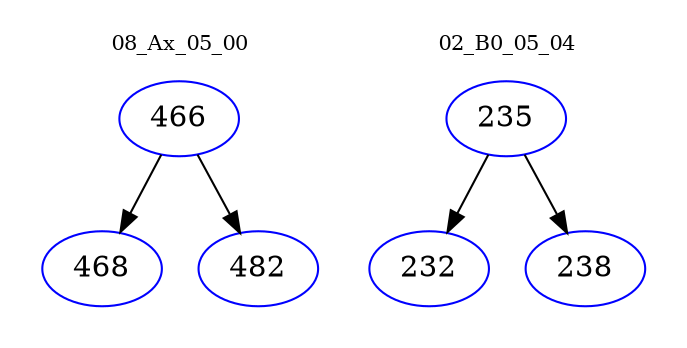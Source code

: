 digraph{
subgraph cluster_0 {
color = white
label = "08_Ax_05_00";
fontsize=10;
T0_466 [label="466", color="blue"]
T0_466 -> T0_468 [color="black"]
T0_468 [label="468", color="blue"]
T0_466 -> T0_482 [color="black"]
T0_482 [label="482", color="blue"]
}
subgraph cluster_1 {
color = white
label = "02_B0_05_04";
fontsize=10;
T1_235 [label="235", color="blue"]
T1_235 -> T1_232 [color="black"]
T1_232 [label="232", color="blue"]
T1_235 -> T1_238 [color="black"]
T1_238 [label="238", color="blue"]
}
}
